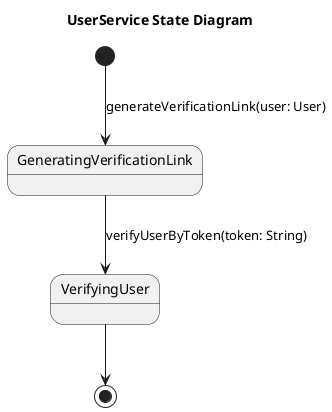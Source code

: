 @startuml
title UserService State Diagram

[*] --> GeneratingVerificationLink : generateVerificationLink(user: User)
GeneratingVerificationLink --> VerifyingUser : verifyUserByToken(token: String)
VerifyingUser --> [*]

@enduml
